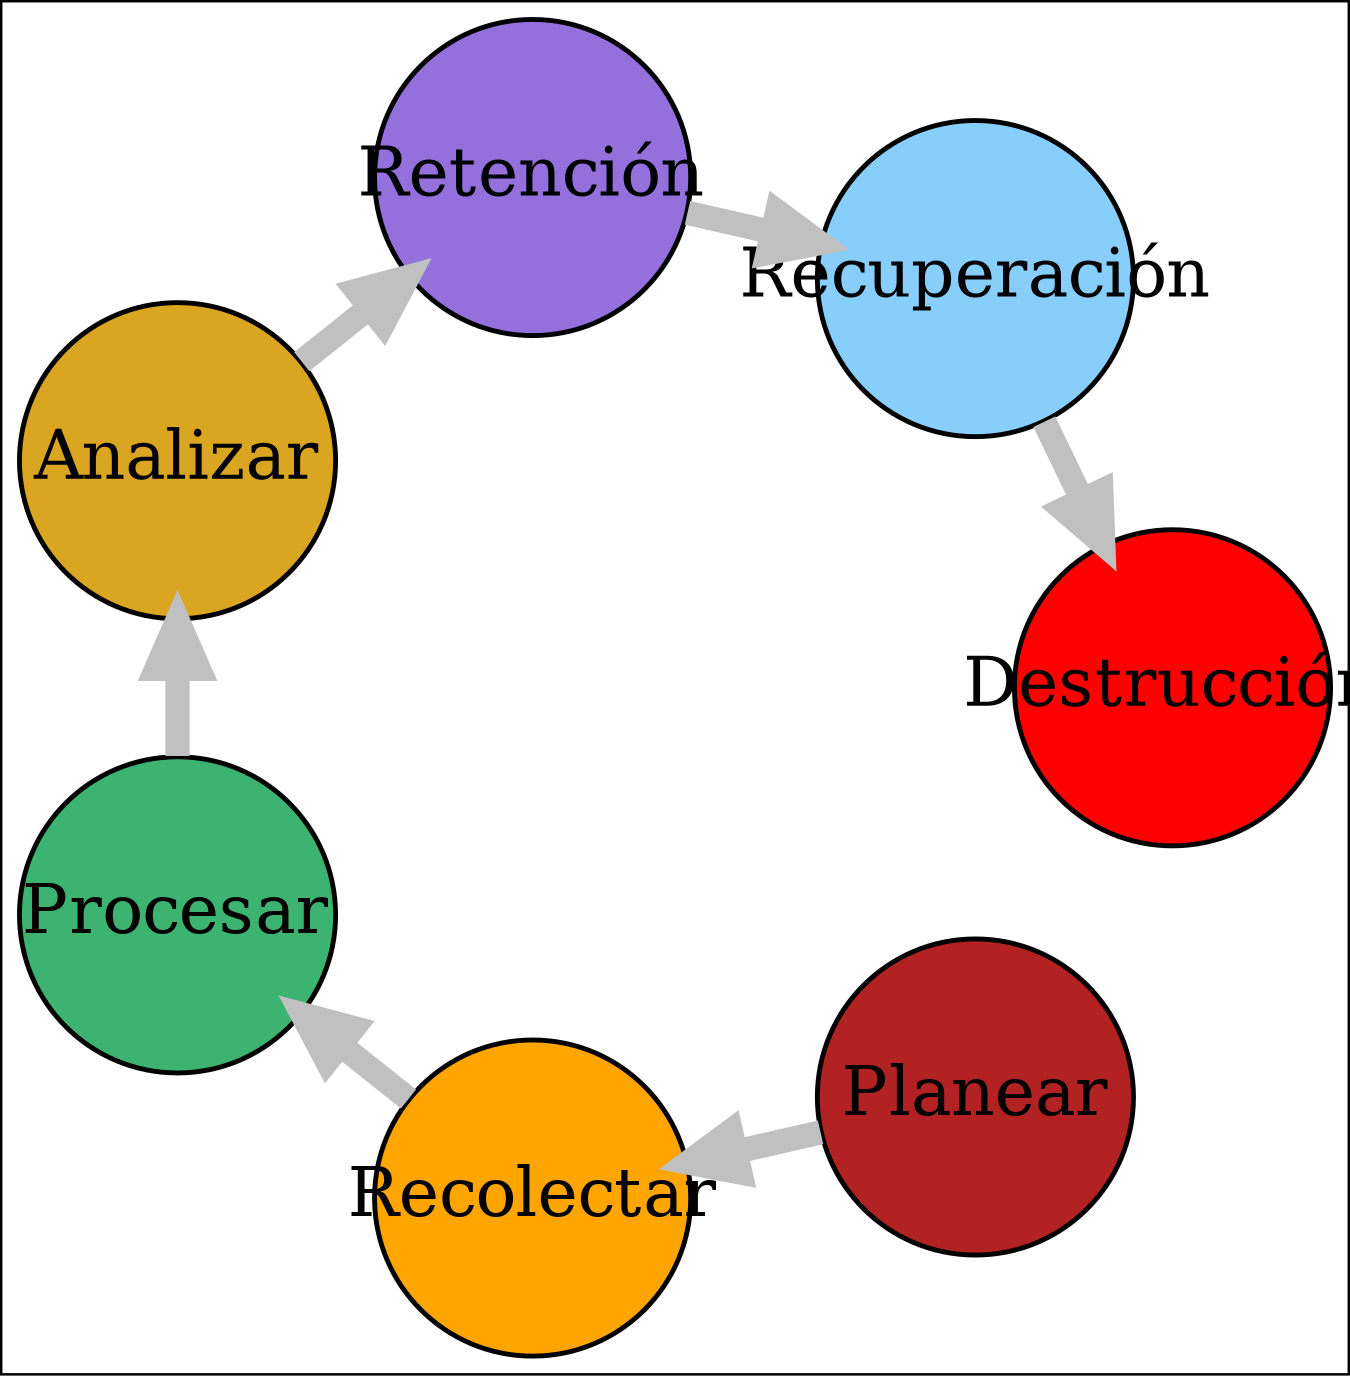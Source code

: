 digraph cycle0 {

  # a 'graph' statement
  graph [overlap = false, fontsize = 10, layout = circo, 
         colorscheme = svg,
         size="9,15!"]

  node [shape = circle,
        fixedsize = true,
        style= filled,
        width = 0.9] // sets as circles
        
  edge [penwidth = 5]

  node [fillcolor = firebrick, label="Planear", pos = "0,0!"]
  plan

  node [fillcolor = orange, label="Recolectar"]
  collect 

  node [fillcolor = mediumseagreen, label="Procesar"]
  process
  
  node [fillcolor = goldenrod, label="Analizar"]
  analyze
  
  node [fillcolor = mediumpurple, label="Retención"]
  preserve
  
  node [fillcolor = lightskyblue, label="Recuperación"]
  share
  
  node [fillcolor = red, label="Destrucción"]
  reuse

  # several 'edge' statements
  edge [color = grey]
  plan -> collect -> process -> analyze -> preserve -> share -> reuse
  reuse -> plan [style=invis]
}
